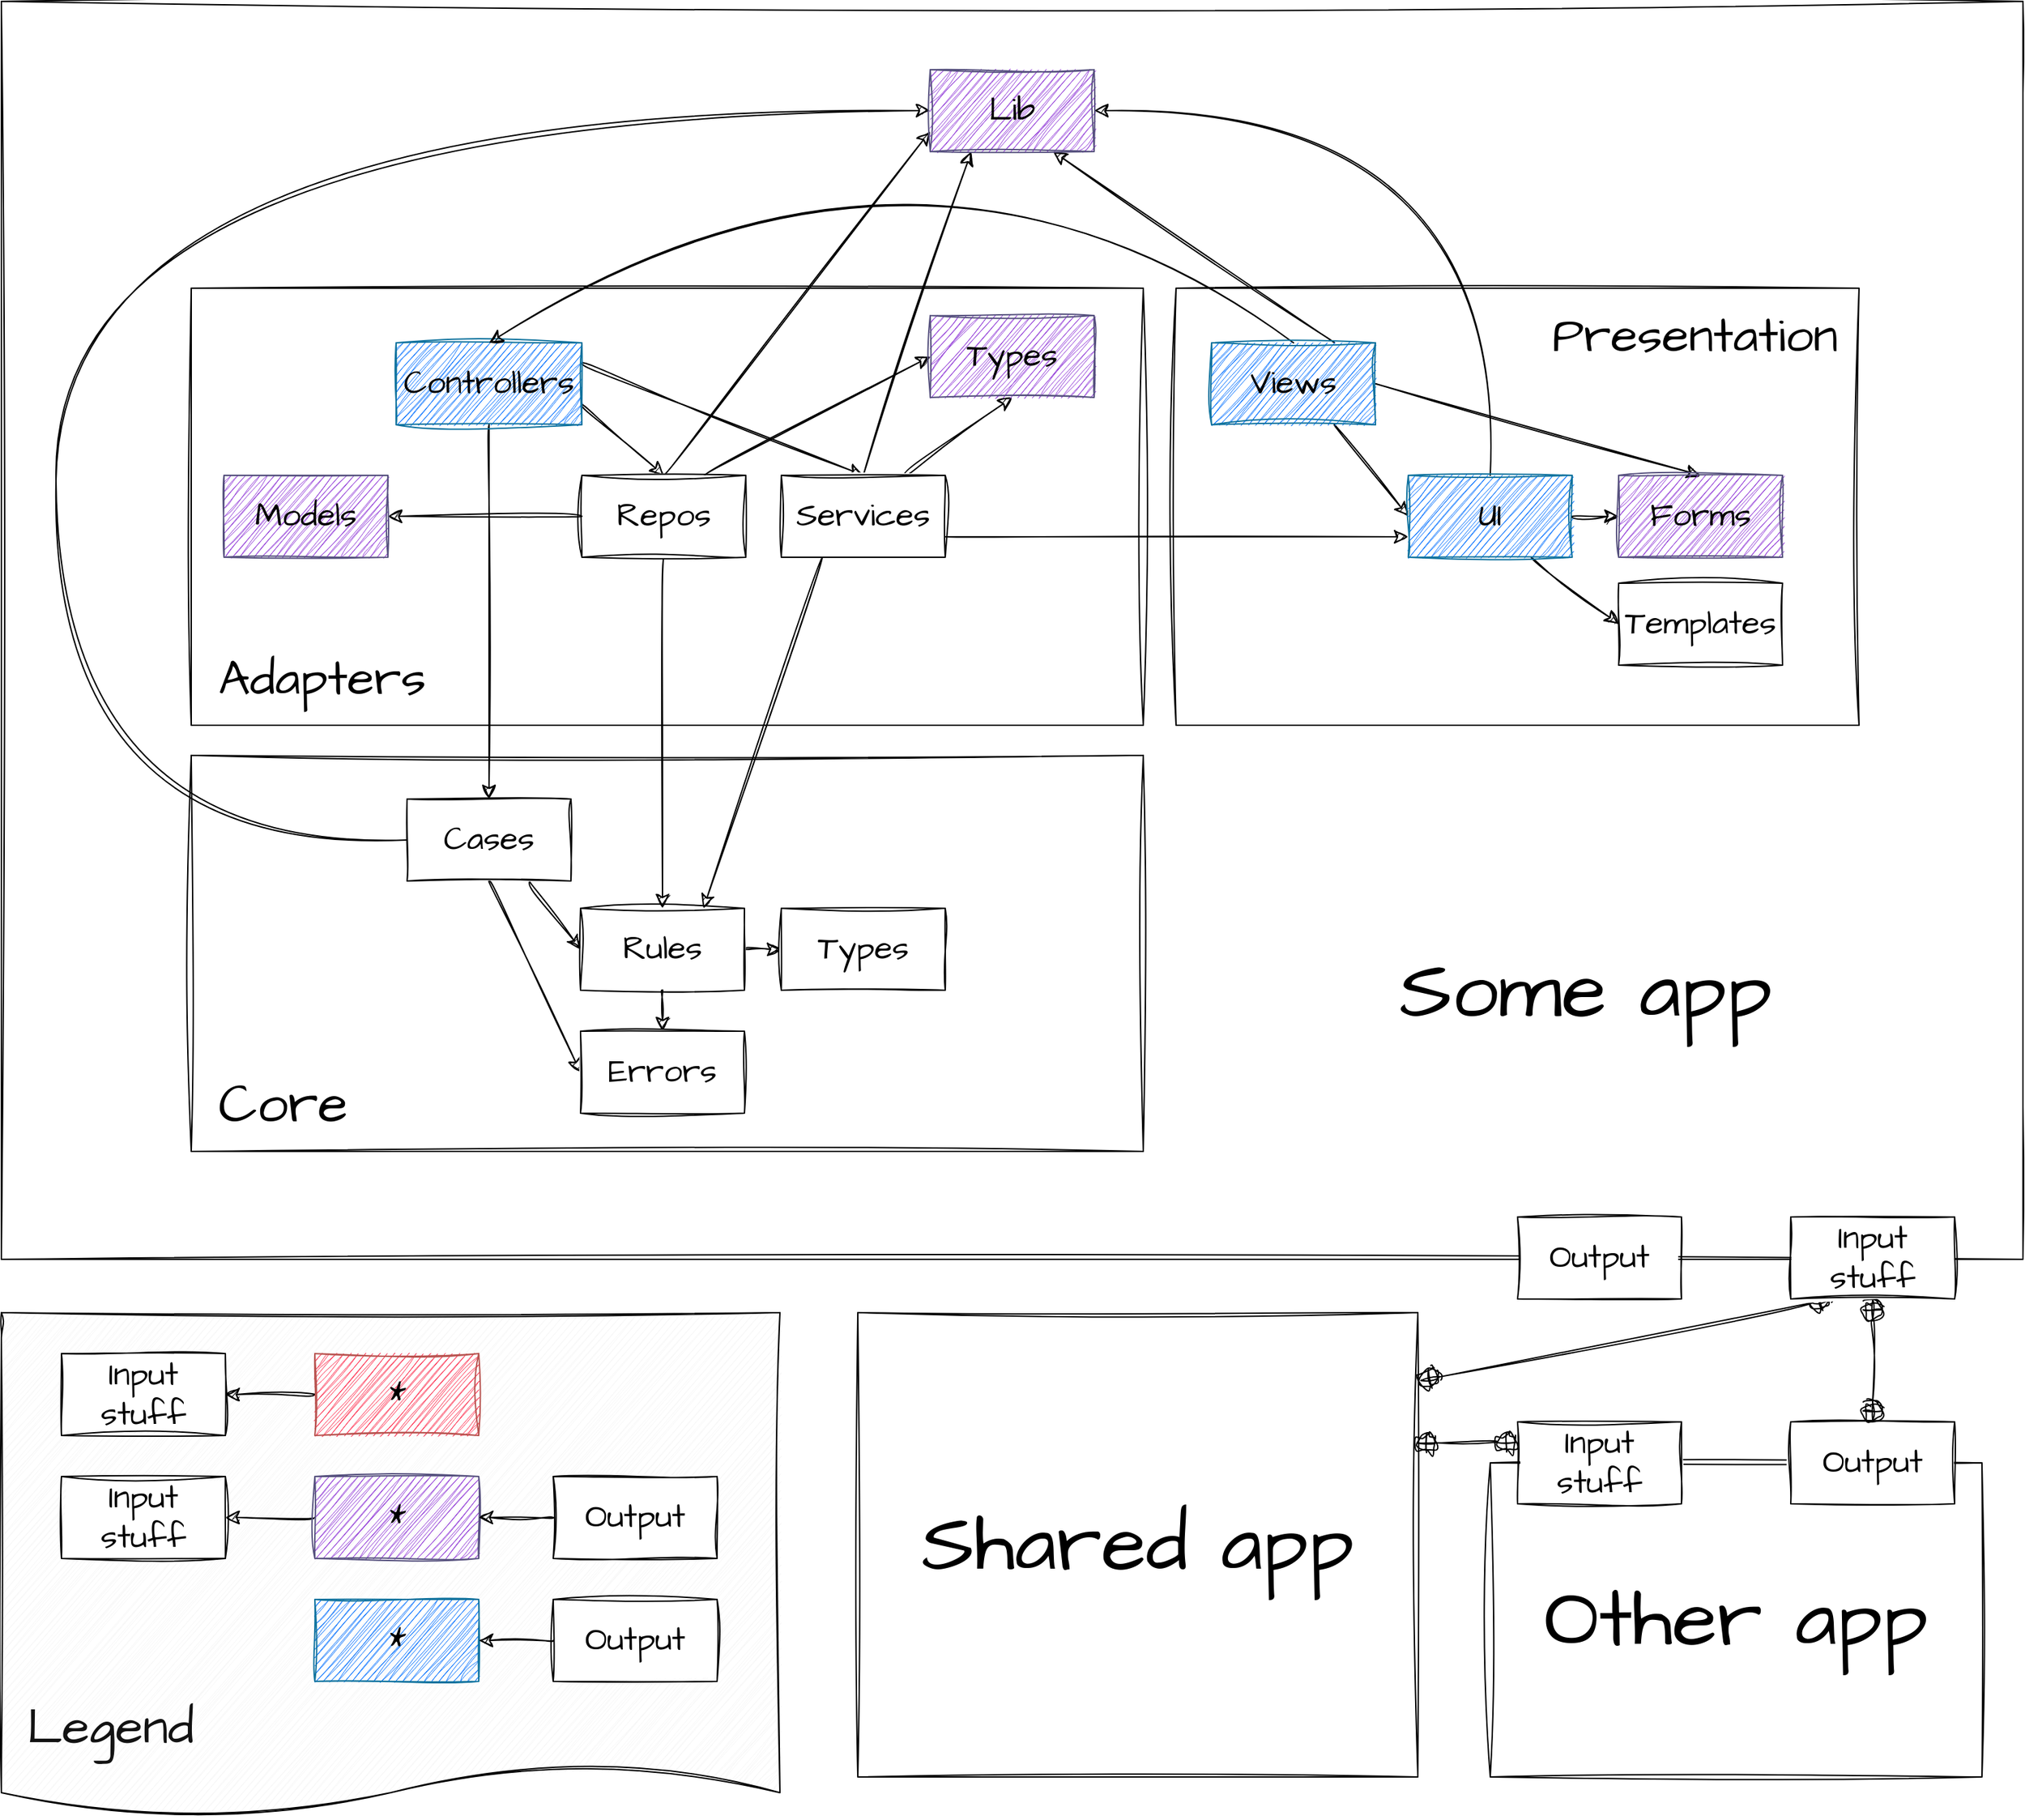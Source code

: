 <mxfile version="23.1.6" type="device">
  <diagram name="Страница — 1" id="mVnU4jTq70OQOzZevwu1">
    <mxGraphModel dx="2587" dy="1306" grid="1" gridSize="10" guides="1" tooltips="1" connect="1" arrows="1" fold="1" page="1" pageScale="1" pageWidth="827" pageHeight="1169" background="none" math="0" shadow="0">
      <root>
        <mxCell id="0" />
        <mxCell id="1" parent="0" />
        <mxCell id="TKcfGHtTZ0yKfoIuQ_Uf-179" value="" style="rounded=0;whiteSpace=wrap;html=1;hachureGap=4;sketch=1;curveFitting=1;jiggle=2;" parent="1" vertex="1">
          <mxGeometry x="-160" y="1120" width="1480" height="921" as="geometry" />
        </mxCell>
        <mxCell id="TKcfGHtTZ0yKfoIuQ_Uf-108" value="" style="rounded=0;whiteSpace=wrap;html=1;hachureGap=4;sketch=1;curveFitting=1;jiggle=2;" parent="1" vertex="1">
          <mxGeometry x="700" y="1330" width="500" height="320" as="geometry" />
        </mxCell>
        <mxCell id="TKcfGHtTZ0yKfoIuQ_Uf-106" value="" style="rounded=0;whiteSpace=wrap;html=1;hachureGap=4;sketch=1;curveFitting=1;jiggle=2;" parent="1" vertex="1">
          <mxGeometry x="-21" y="1330" width="697" height="320" as="geometry" />
        </mxCell>
        <mxCell id="TKcfGHtTZ0yKfoIuQ_Uf-49" value="" style="rounded=0;whiteSpace=wrap;html=1;hachureGap=4;sketch=1;curveFitting=1;jiggle=2;" parent="1" vertex="1">
          <mxGeometry x="-21" y="1672" width="697" height="290" as="geometry" />
        </mxCell>
        <mxCell id="TKcfGHtTZ0yKfoIuQ_Uf-29" style="edgeStyle=none;curved=1;rounded=0;hachureGap=4;orthogonalLoop=1;jettySize=auto;html=1;exitX=0.5;exitY=1;exitDx=0;exitDy=0;entryX=0.5;entryY=0;entryDx=0;entryDy=0;fontSize=12;startSize=8;endSize=8;sketch=1;curveFitting=1;jiggle=2;" parent="1" source="UX74rwGG2f7QxYB9D0yo-84" target="TKcfGHtTZ0yKfoIuQ_Uf-8" edge="1">
          <mxGeometry relative="1" as="geometry" />
        </mxCell>
        <mxCell id="TKcfGHtTZ0yKfoIuQ_Uf-30" style="edgeStyle=none;curved=1;rounded=0;hachureGap=4;orthogonalLoop=1;jettySize=auto;html=1;exitX=1;exitY=0.5;exitDx=0;exitDy=0;entryX=0;entryY=0.5;entryDx=0;entryDy=0;fontSize=12;startSize=8;endSize=8;sketch=1;curveFitting=1;jiggle=2;" parent="1" source="UX74rwGG2f7QxYB9D0yo-84" target="TKcfGHtTZ0yKfoIuQ_Uf-7" edge="1">
          <mxGeometry relative="1" as="geometry" />
        </mxCell>
        <mxCell id="UX74rwGG2f7QxYB9D0yo-84" value="Rules" style="rounded=0;whiteSpace=wrap;html=1;hachureGap=4;fontFamily=Architects Daughter;fontSource=https%3A%2F%2Ffonts.googleapis.com%2Fcss%3Ffamily%3DArchitects%2BDaughter;fontSize=24;sketch=1;curveFitting=1;jiggle=2;" parent="1" vertex="1">
          <mxGeometry x="264" y="1784" width="120" height="60" as="geometry" />
        </mxCell>
        <mxCell id="TKcfGHtTZ0yKfoIuQ_Uf-31" style="edgeStyle=none;curved=1;rounded=0;hachureGap=4;orthogonalLoop=1;jettySize=auto;html=1;exitX=0.5;exitY=1;exitDx=0;exitDy=0;entryX=0;entryY=0.5;entryDx=0;entryDy=0;fontSize=12;startSize=8;endSize=8;sketch=1;curveFitting=1;jiggle=2;" parent="1" source="UX74rwGG2f7QxYB9D0yo-86" target="TKcfGHtTZ0yKfoIuQ_Uf-8" edge="1">
          <mxGeometry relative="1" as="geometry" />
        </mxCell>
        <mxCell id="TKcfGHtTZ0yKfoIuQ_Uf-33" style="edgeStyle=none;curved=1;rounded=0;hachureGap=4;orthogonalLoop=1;jettySize=auto;html=1;exitX=0.75;exitY=1;exitDx=0;exitDy=0;entryX=0;entryY=0.5;entryDx=0;entryDy=0;fontSize=12;startSize=8;endSize=8;sketch=1;curveFitting=1;jiggle=2;" parent="1" source="UX74rwGG2f7QxYB9D0yo-86" target="UX74rwGG2f7QxYB9D0yo-84" edge="1">
          <mxGeometry relative="1" as="geometry" />
        </mxCell>
        <mxCell id="UX74rwGG2f7QxYB9D0yo-86" value="Cases" style="rounded=0;whiteSpace=wrap;html=1;hachureGap=4;fontFamily=Architects Daughter;fontSource=https%3A%2F%2Ffonts.googleapis.com%2Fcss%3Ffamily%3DArchitects%2BDaughter;fontSize=24;sketch=1;curveFitting=1;jiggle=2;" parent="1" vertex="1">
          <mxGeometry x="137" y="1704" width="120" height="60" as="geometry" />
        </mxCell>
        <mxCell id="TKcfGHtTZ0yKfoIuQ_Uf-40" style="edgeStyle=none;curved=1;rounded=0;hachureGap=4;orthogonalLoop=1;jettySize=auto;html=1;exitX=1;exitY=0.75;exitDx=0;exitDy=0;entryX=0.5;entryY=0;entryDx=0;entryDy=0;fontSize=12;startSize=8;endSize=8;sketch=1;curveFitting=1;jiggle=2;" parent="1" source="_jhVTj18RMerrXNWrsl8-9" target="TKcfGHtTZ0yKfoIuQ_Uf-2" edge="1">
          <mxGeometry relative="1" as="geometry" />
        </mxCell>
        <mxCell id="TKcfGHtTZ0yKfoIuQ_Uf-41" style="edgeStyle=none;curved=1;rounded=0;hachureGap=4;orthogonalLoop=1;jettySize=auto;html=1;exitX=1;exitY=0.25;exitDx=0;exitDy=0;entryX=0.5;entryY=0;entryDx=0;entryDy=0;fontSize=12;startSize=8;endSize=8;sketch=1;curveFitting=1;jiggle=2;" parent="1" source="_jhVTj18RMerrXNWrsl8-9" target="hDsHlZ-aKoO3E3blfvCy-31" edge="1">
          <mxGeometry relative="1" as="geometry" />
        </mxCell>
        <mxCell id="TKcfGHtTZ0yKfoIuQ_Uf-51" style="edgeStyle=none;curved=1;rounded=0;hachureGap=4;orthogonalLoop=1;jettySize=auto;html=1;exitX=0.5;exitY=1;exitDx=0;exitDy=0;entryX=0.5;entryY=0;entryDx=0;entryDy=0;fontSize=12;startSize=8;endSize=8;sketch=1;curveFitting=1;jiggle=2;" parent="1" source="_jhVTj18RMerrXNWrsl8-9" target="UX74rwGG2f7QxYB9D0yo-86" edge="1">
          <mxGeometry relative="1" as="geometry" />
        </mxCell>
        <mxCell id="_jhVTj18RMerrXNWrsl8-9" value="Controllers" style="rounded=0;whiteSpace=wrap;html=1;hachureGap=4;fontFamily=Architects Daughter;fontSource=https%3A%2F%2Ffonts.googleapis.com%2Fcss%3Ffamily%3DArchitects%2BDaughter;fontSize=24;fillColor=#0D76FF;strokeColor=#10739e;sketch=1;curveFitting=1;jiggle=2;" parent="1" vertex="1">
          <mxGeometry x="129" y="1370" width="136" height="60" as="geometry" />
        </mxCell>
        <mxCell id="TKcfGHtTZ0yKfoIuQ_Uf-55" style="edgeStyle=none;curved=1;rounded=0;hachureGap=4;orthogonalLoop=1;jettySize=auto;html=1;exitX=0.25;exitY=1;exitDx=0;exitDy=0;entryX=0.75;entryY=0;entryDx=0;entryDy=0;fontSize=12;startSize=8;endSize=8;sketch=1;curveFitting=1;jiggle=2;" parent="1" source="hDsHlZ-aKoO3E3blfvCy-31" target="UX74rwGG2f7QxYB9D0yo-84" edge="1">
          <mxGeometry relative="1" as="geometry" />
        </mxCell>
        <mxCell id="TKcfGHtTZ0yKfoIuQ_Uf-114" style="edgeStyle=none;curved=1;rounded=0;hachureGap=4;orthogonalLoop=1;jettySize=auto;html=1;exitX=0.75;exitY=0;exitDx=0;exitDy=0;entryX=0.5;entryY=1;entryDx=0;entryDy=0;fontSize=12;startSize=8;endSize=8;sketch=1;curveFitting=1;jiggle=2;" parent="1" source="hDsHlZ-aKoO3E3blfvCy-31" target="TKcfGHtTZ0yKfoIuQ_Uf-113" edge="1">
          <mxGeometry relative="1" as="geometry" />
        </mxCell>
        <mxCell id="TKcfGHtTZ0yKfoIuQ_Uf-125" style="edgeStyle=none;curved=1;rounded=0;hachureGap=4;orthogonalLoop=1;jettySize=auto;html=1;exitX=1;exitY=0.75;exitDx=0;exitDy=0;entryX=0;entryY=0.75;entryDx=0;entryDy=0;fontSize=12;startSize=8;endSize=8;sketch=1;curveFitting=1;jiggle=2;" parent="1" source="hDsHlZ-aKoO3E3blfvCy-31" target="TKcfGHtTZ0yKfoIuQ_Uf-71" edge="1">
          <mxGeometry relative="1" as="geometry" />
        </mxCell>
        <mxCell id="TKcfGHtTZ0yKfoIuQ_Uf-146" style="edgeStyle=none;curved=1;rounded=0;hachureGap=4;orthogonalLoop=1;jettySize=auto;html=1;exitX=0.5;exitY=0;exitDx=0;exitDy=0;entryX=0.25;entryY=1;entryDx=0;entryDy=0;fontSize=12;startSize=8;endSize=8;sketch=1;curveFitting=1;jiggle=2;" parent="1" source="hDsHlZ-aKoO3E3blfvCy-31" target="TKcfGHtTZ0yKfoIuQ_Uf-134" edge="1">
          <mxGeometry relative="1" as="geometry" />
        </mxCell>
        <mxCell id="hDsHlZ-aKoO3E3blfvCy-31" value="Services" style="rounded=0;whiteSpace=wrap;html=1;hachureGap=4;fontFamily=Architects Daughter;fontSource=https%3A%2F%2Ffonts.googleapis.com%2Fcss%3Ffamily%3DArchitects%2BDaughter;fontSize=24;sketch=1;curveFitting=1;jiggle=2;" parent="1" vertex="1">
          <mxGeometry x="411" y="1467" width="120" height="60" as="geometry" />
        </mxCell>
        <mxCell id="TKcfGHtTZ0yKfoIuQ_Uf-52" style="edgeStyle=none;curved=1;rounded=0;hachureGap=4;orthogonalLoop=1;jettySize=auto;html=1;exitX=0.5;exitY=1;exitDx=0;exitDy=0;entryX=0.5;entryY=0;entryDx=0;entryDy=0;fontSize=12;startSize=8;endSize=8;sketch=1;curveFitting=1;jiggle=2;" parent="1" source="TKcfGHtTZ0yKfoIuQ_Uf-2" target="UX74rwGG2f7QxYB9D0yo-84" edge="1">
          <mxGeometry relative="1" as="geometry" />
        </mxCell>
        <mxCell id="TKcfGHtTZ0yKfoIuQ_Uf-115" style="edgeStyle=none;curved=1;rounded=0;hachureGap=4;orthogonalLoop=1;jettySize=auto;html=1;exitX=0.75;exitY=0;exitDx=0;exitDy=0;entryX=0;entryY=0.5;entryDx=0;entryDy=0;fontSize=12;startSize=8;endSize=8;sketch=1;curveFitting=1;jiggle=2;" parent="1" source="TKcfGHtTZ0yKfoIuQ_Uf-2" target="TKcfGHtTZ0yKfoIuQ_Uf-113" edge="1">
          <mxGeometry relative="1" as="geometry" />
        </mxCell>
        <mxCell id="TKcfGHtTZ0yKfoIuQ_Uf-124" style="edgeStyle=none;curved=1;rounded=0;hachureGap=4;orthogonalLoop=1;jettySize=auto;html=1;exitX=0;exitY=0.5;exitDx=0;exitDy=0;entryX=1;entryY=0.5;entryDx=0;entryDy=0;fontSize=12;startSize=8;endSize=8;sketch=1;curveFitting=1;jiggle=2;" parent="1" source="TKcfGHtTZ0yKfoIuQ_Uf-2" target="TKcfGHtTZ0yKfoIuQ_Uf-90" edge="1">
          <mxGeometry relative="1" as="geometry" />
        </mxCell>
        <mxCell id="TKcfGHtTZ0yKfoIuQ_Uf-139" style="edgeStyle=none;curved=1;rounded=0;hachureGap=4;orthogonalLoop=1;jettySize=auto;html=1;exitX=0.5;exitY=0;exitDx=0;exitDy=0;entryX=0;entryY=0.75;entryDx=0;entryDy=0;fontSize=12;startSize=8;endSize=8;sketch=1;curveFitting=1;jiggle=2;" parent="1" source="TKcfGHtTZ0yKfoIuQ_Uf-2" target="TKcfGHtTZ0yKfoIuQ_Uf-134" edge="1">
          <mxGeometry relative="1" as="geometry" />
        </mxCell>
        <mxCell id="TKcfGHtTZ0yKfoIuQ_Uf-2" value="Repos" style="rounded=0;whiteSpace=wrap;html=1;hachureGap=4;fontFamily=Architects Daughter;fontSource=https%3A%2F%2Ffonts.googleapis.com%2Fcss%3Ffamily%3DArchitects%2BDaughter;fontSize=24;sketch=1;curveFitting=1;jiggle=2;" parent="1" vertex="1">
          <mxGeometry x="265" y="1467" width="120" height="60" as="geometry" />
        </mxCell>
        <mxCell id="TKcfGHtTZ0yKfoIuQ_Uf-7" value="Types" style="rounded=0;whiteSpace=wrap;html=1;hachureGap=4;fontFamily=Architects Daughter;fontSource=https%3A%2F%2Ffonts.googleapis.com%2Fcss%3Ffamily%3DArchitects%2BDaughter;fontSize=24;sketch=1;curveFitting=1;jiggle=2;" parent="1" vertex="1">
          <mxGeometry x="411" y="1784" width="120" height="60" as="geometry" />
        </mxCell>
        <mxCell id="TKcfGHtTZ0yKfoIuQ_Uf-8" value="Errors" style="rounded=0;whiteSpace=wrap;html=1;hachureGap=4;fontFamily=Architects Daughter;fontSource=https%3A%2F%2Ffonts.googleapis.com%2Fcss%3Ffamily%3DArchitects%2BDaughter;fontSize=24;sketch=1;curveFitting=1;jiggle=2;" parent="1" vertex="1">
          <mxGeometry x="264" y="1874" width="120" height="60" as="geometry" />
        </mxCell>
        <mxCell id="TKcfGHtTZ0yKfoIuQ_Uf-50" value="Core" style="text;html=1;align=left;verticalAlign=middle;whiteSpace=wrap;rounded=0;fontSize=40;fontFamily=Architects Daughter;fontSource=https%3A%2F%2Ffonts.googleapis.com%2Fcss%3Ffamily%3DArchitects%2BDaughter;sketch=1;curveFitting=1;jiggle=2;" parent="1" vertex="1">
          <mxGeometry x="-3.5" y="1913" width="60" height="30" as="geometry" />
        </mxCell>
        <mxCell id="TKcfGHtTZ0yKfoIuQ_Uf-76" style="edgeStyle=none;curved=1;rounded=0;hachureGap=4;orthogonalLoop=1;jettySize=auto;html=1;exitX=0.75;exitY=1;exitDx=0;exitDy=0;entryX=0;entryY=0.5;entryDx=0;entryDy=0;fontSize=12;startSize=8;endSize=8;sketch=1;curveFitting=1;jiggle=2;" parent="1" source="TKcfGHtTZ0yKfoIuQ_Uf-62" target="TKcfGHtTZ0yKfoIuQ_Uf-71" edge="1">
          <mxGeometry relative="1" as="geometry" />
        </mxCell>
        <mxCell id="TKcfGHtTZ0yKfoIuQ_Uf-77" style="edgeStyle=none;curved=1;rounded=0;hachureGap=4;orthogonalLoop=1;jettySize=auto;html=1;exitX=1;exitY=0.5;exitDx=0;exitDy=0;entryX=0.5;entryY=0;entryDx=0;entryDy=0;fontSize=12;startSize=8;endSize=8;sketch=1;curveFitting=1;jiggle=2;" parent="1" source="TKcfGHtTZ0yKfoIuQ_Uf-62" target="TKcfGHtTZ0yKfoIuQ_Uf-73" edge="1">
          <mxGeometry relative="1" as="geometry" />
        </mxCell>
        <mxCell id="TKcfGHtTZ0yKfoIuQ_Uf-83" style="edgeStyle=none;curved=1;rounded=0;hachureGap=4;orthogonalLoop=1;jettySize=auto;html=1;exitX=0.5;exitY=0;exitDx=0;exitDy=0;entryX=0.5;entryY=0;entryDx=0;entryDy=0;fontSize=12;startSize=8;endSize=8;sketch=1;curveFitting=1;jiggle=2;" parent="1" source="TKcfGHtTZ0yKfoIuQ_Uf-62" target="_jhVTj18RMerrXNWrsl8-9" edge="1">
          <mxGeometry relative="1" as="geometry">
            <Array as="points">
              <mxPoint x="520" y="1170" />
            </Array>
          </mxGeometry>
        </mxCell>
        <mxCell id="TKcfGHtTZ0yKfoIuQ_Uf-137" style="edgeStyle=none;curved=1;rounded=0;hachureGap=4;orthogonalLoop=1;jettySize=auto;html=1;exitX=0.75;exitY=0;exitDx=0;exitDy=0;entryX=0.75;entryY=1;entryDx=0;entryDy=0;fontSize=12;startSize=8;endSize=8;sketch=1;curveFitting=1;jiggle=2;" parent="1" source="TKcfGHtTZ0yKfoIuQ_Uf-62" target="TKcfGHtTZ0yKfoIuQ_Uf-134" edge="1">
          <mxGeometry relative="1" as="geometry" />
        </mxCell>
        <mxCell id="TKcfGHtTZ0yKfoIuQ_Uf-62" value="Views" style="rounded=0;whiteSpace=wrap;html=1;hachureGap=4;fontFamily=Architects Daughter;fontSource=https%3A%2F%2Ffonts.googleapis.com%2Fcss%3Ffamily%3DArchitects%2BDaughter;fontSize=24;fillColor=#0D76FF;strokeColor=#10739e;sketch=1;curveFitting=1;jiggle=2;" parent="1" vertex="1">
          <mxGeometry x="726" y="1370" width="120" height="60" as="geometry" />
        </mxCell>
        <mxCell id="TKcfGHtTZ0yKfoIuQ_Uf-138" style="edgeStyle=none;curved=1;rounded=0;hachureGap=4;orthogonalLoop=1;jettySize=auto;html=1;exitX=0;exitY=0.5;exitDx=0;exitDy=0;entryX=0;entryY=0.5;entryDx=0;entryDy=0;fontSize=12;startSize=8;endSize=8;sketch=1;curveFitting=1;jiggle=2;" parent="1" source="UX74rwGG2f7QxYB9D0yo-86" target="TKcfGHtTZ0yKfoIuQ_Uf-134" edge="1">
          <mxGeometry relative="1" as="geometry">
            <Array as="points">
              <mxPoint x="-120" y="1742" />
              <mxPoint x="-120" y="1200" />
            </Array>
            <mxPoint x="3" y="1822.0" as="sourcePoint" />
          </mxGeometry>
        </mxCell>
        <mxCell id="TKcfGHtTZ0yKfoIuQ_Uf-70" value="Adapters" style="text;html=1;align=left;verticalAlign=middle;whiteSpace=wrap;rounded=0;fontSize=36;fontFamily=Architects Daughter;fontSource=https%3A%2F%2Ffonts.googleapis.com%2Fcss%3Ffamily%3DArchitects%2BDaughter;sketch=1;curveFitting=1;jiggle=2;" parent="1" vertex="1">
          <mxGeometry x="-3.5" y="1601" width="60" height="30" as="geometry" />
        </mxCell>
        <mxCell id="TKcfGHtTZ0yKfoIuQ_Uf-84" style="edgeStyle=none;curved=1;rounded=0;hachureGap=4;orthogonalLoop=1;jettySize=auto;html=1;exitX=1;exitY=0.5;exitDx=0;exitDy=0;entryX=0;entryY=0.5;entryDx=0;entryDy=0;fontSize=12;startSize=8;endSize=8;sketch=1;curveFitting=1;jiggle=2;" parent="1" source="TKcfGHtTZ0yKfoIuQ_Uf-71" target="TKcfGHtTZ0yKfoIuQ_Uf-73" edge="1">
          <mxGeometry relative="1" as="geometry" />
        </mxCell>
        <mxCell id="TKcfGHtTZ0yKfoIuQ_Uf-123" style="edgeStyle=none;curved=1;rounded=0;hachureGap=4;orthogonalLoop=1;jettySize=auto;html=1;exitX=0.75;exitY=1;exitDx=0;exitDy=0;entryX=0;entryY=0.5;entryDx=0;entryDy=0;fontSize=12;startSize=8;endSize=8;sketch=1;curveFitting=1;jiggle=2;" parent="1" source="TKcfGHtTZ0yKfoIuQ_Uf-71" target="TKcfGHtTZ0yKfoIuQ_Uf-121" edge="1">
          <mxGeometry relative="1" as="geometry" />
        </mxCell>
        <mxCell id="TKcfGHtTZ0yKfoIuQ_Uf-136" style="edgeStyle=none;curved=1;rounded=0;hachureGap=4;orthogonalLoop=1;jettySize=auto;html=1;exitX=0.5;exitY=0;exitDx=0;exitDy=0;entryX=1;entryY=0.5;entryDx=0;entryDy=0;fontSize=12;startSize=8;endSize=8;sketch=1;curveFitting=1;jiggle=2;" parent="1" source="TKcfGHtTZ0yKfoIuQ_Uf-71" target="TKcfGHtTZ0yKfoIuQ_Uf-134" edge="1">
          <mxGeometry relative="1" as="geometry">
            <Array as="points">
              <mxPoint x="940" y="1200" />
            </Array>
          </mxGeometry>
        </mxCell>
        <mxCell id="TKcfGHtTZ0yKfoIuQ_Uf-71" value="UI" style="rounded=0;whiteSpace=wrap;html=1;hachureGap=4;fontFamily=Architects Daughter;fontSource=https%3A%2F%2Ffonts.googleapis.com%2Fcss%3Ffamily%3DArchitects%2BDaughter;fontSize=24;fillColor=#0D76FF;strokeColor=#10739e;sketch=1;curveFitting=1;jiggle=2;" parent="1" vertex="1">
          <mxGeometry x="870" y="1467" width="120" height="60" as="geometry" />
        </mxCell>
        <mxCell id="TKcfGHtTZ0yKfoIuQ_Uf-73" value="Forms" style="rounded=0;whiteSpace=wrap;html=1;hachureGap=4;fontFamily=Architects Daughter;fontSource=https%3A%2F%2Ffonts.googleapis.com%2Fcss%3Ffamily%3DArchitects%2BDaughter;fontSize=24;fillColor=#943FD9;strokeColor=#56517e;sketch=1;curveFitting=1;jiggle=2;" parent="1" vertex="1">
          <mxGeometry x="1024" y="1467" width="120" height="60" as="geometry" />
        </mxCell>
        <mxCell id="TKcfGHtTZ0yKfoIuQ_Uf-90" value="Models" style="rounded=0;whiteSpace=wrap;html=1;hachureGap=4;fontFamily=Architects Daughter;fontSource=https%3A%2F%2Ffonts.googleapis.com%2Fcss%3Ffamily%3DArchitects%2BDaughter;fontSize=24;glass=0;fillColor=#943FD9;strokeColor=#56517e;sketch=1;curveFitting=1;jiggle=2;" parent="1" vertex="1">
          <mxGeometry x="3" y="1467" width="120" height="60" as="geometry" />
        </mxCell>
        <mxCell id="TKcfGHtTZ0yKfoIuQ_Uf-111" value="Presentation" style="text;html=1;align=center;verticalAlign=middle;whiteSpace=wrap;rounded=0;fontSize=36;fontFamily=Architects Daughter;fontSource=https%3A%2F%2Ffonts.googleapis.com%2Fcss%3Ffamily%3DArchitects%2BDaughter;sketch=1;curveFitting=1;jiggle=2;" parent="1" vertex="1">
          <mxGeometry x="1050" y="1350" width="60" height="30" as="geometry" />
        </mxCell>
        <mxCell id="TKcfGHtTZ0yKfoIuQ_Uf-113" value="Types" style="rounded=0;whiteSpace=wrap;html=1;hachureGap=4;fontFamily=Architects Daughter;fontSource=https%3A%2F%2Ffonts.googleapis.com%2Fcss%3Ffamily%3DArchitects%2BDaughter;fontSize=24;fillColor=#943FD9;strokeColor=#56517e;sketch=1;curveFitting=1;jiggle=2;" parent="1" vertex="1">
          <mxGeometry x="520" y="1350" width="120" height="60" as="geometry" />
        </mxCell>
        <mxCell id="TKcfGHtTZ0yKfoIuQ_Uf-121" value="Templates" style="rounded=0;whiteSpace=wrap;html=1;hachureGap=4;fontFamily=Architects Daughter;fontSource=https%3A%2F%2Ffonts.googleapis.com%2Fcss%3Ffamily%3DArchitects%2BDaughter;fontSize=24;sketch=1;curveFitting=1;jiggle=2;" parent="1" vertex="1">
          <mxGeometry x="1024" y="1546" width="120" height="60" as="geometry" />
        </mxCell>
        <mxCell id="TKcfGHtTZ0yKfoIuQ_Uf-134" value="Lib" style="rounded=0;whiteSpace=wrap;html=1;hachureGap=4;fontFamily=Architects Daughter;fontSource=https%3A%2F%2Ffonts.googleapis.com%2Fcss%3Ffamily%3DArchitects%2BDaughter;fontSize=24;fillColor=#943FD9;strokeColor=#56517e;sketch=1;curveFitting=1;jiggle=2;" parent="1" vertex="1">
          <mxGeometry x="520" y="1170" width="120" height="60" as="geometry" />
        </mxCell>
        <mxCell id="TKcfGHtTZ0yKfoIuQ_Uf-221" style="edgeStyle=none;curved=1;rounded=0;hachureGap=4;orthogonalLoop=1;jettySize=auto;html=1;exitX=0.5;exitY=1;exitDx=0;exitDy=0;entryX=0.5;entryY=0;entryDx=0;entryDy=0;fontSize=12;startSize=6;endSize=6;endArrow=circlePlus;endFill=0;startArrow=circlePlus;startFill=0;sketch=1;curveFitting=1;jiggle=2;" parent="1" source="TKcfGHtTZ0yKfoIuQ_Uf-211" target="TKcfGHtTZ0yKfoIuQ_Uf-215" edge="1">
          <mxGeometry relative="1" as="geometry" />
        </mxCell>
        <mxCell id="TKcfGHtTZ0yKfoIuQ_Uf-226" style="edgeStyle=none;curved=1;rounded=0;hachureGap=4;orthogonalLoop=1;jettySize=auto;html=1;exitX=0.25;exitY=1;exitDx=0;exitDy=0;fontSize=12;endArrow=circlePlus;endFill=0;entryX=1.003;entryY=0.147;entryDx=0;entryDy=0;entryPerimeter=0;startArrow=circlePlus;startFill=0;sketch=1;curveFitting=1;jiggle=2;" parent="1" source="TKcfGHtTZ0yKfoIuQ_Uf-211" target="TKcfGHtTZ0yKfoIuQ_Uf-213" edge="1">
          <mxGeometry relative="1" as="geometry">
            <mxPoint x="880" y="2170" as="targetPoint" />
          </mxGeometry>
        </mxCell>
        <mxCell id="TKcfGHtTZ0yKfoIuQ_Uf-211" value="Input stuff" style="rounded=0;whiteSpace=wrap;html=1;hachureGap=4;fontFamily=Architects Daughter;fontSource=https%3A%2F%2Ffonts.googleapis.com%2Fcss%3Ffamily%3DArchitects%2BDaughter;fontSize=24;sketch=1;curveFitting=1;jiggle=2;" parent="1" vertex="1">
          <mxGeometry x="1150" y="2010" width="120" height="60" as="geometry" />
        </mxCell>
        <mxCell id="TKcfGHtTZ0yKfoIuQ_Uf-212" value="Output" style="rounded=0;whiteSpace=wrap;html=1;hachureGap=4;fontFamily=Architects Daughter;fontSource=https%3A%2F%2Ffonts.googleapis.com%2Fcss%3Ffamily%3DArchitects%2BDaughter;fontSize=24;sketch=1;curveFitting=1;jiggle=2;" parent="1" vertex="1">
          <mxGeometry x="950" y="2010" width="120" height="60" as="geometry" />
        </mxCell>
        <mxCell id="TKcfGHtTZ0yKfoIuQ_Uf-213" value="Shared app" style="rounded=0;whiteSpace=wrap;html=1;hachureGap=4;fontSize=60;fontFamily=Architects Daughter;fontSource=https%3A%2F%2Ffonts.googleapis.com%2Fcss%3Ffamily%3DArchitects%2BDaughter;sketch=1;curveFitting=1;jiggle=2;" parent="1" vertex="1">
          <mxGeometry x="467" y="2080" width="410" height="340" as="geometry" />
        </mxCell>
        <mxCell id="TKcfGHtTZ0yKfoIuQ_Uf-214" value="&lt;font style=&quot;font-size: 60px;&quot;&gt;Other app&lt;/font&gt;" style="rounded=0;whiteSpace=wrap;html=1;hachureGap=4;fontFamily=Architects Daughter;fontSource=https%3A%2F%2Ffonts.googleapis.com%2Fcss%3Ffamily%3DArchitects%2BDaughter;fontSize=60;sketch=1;curveFitting=1;jiggle=2;" parent="1" vertex="1">
          <mxGeometry x="930" y="2190" width="360" height="230" as="geometry" />
        </mxCell>
        <mxCell id="TKcfGHtTZ0yKfoIuQ_Uf-215" value="Output" style="rounded=0;whiteSpace=wrap;html=1;hachureGap=4;fontFamily=Architects Daughter;fontSource=https%3A%2F%2Ffonts.googleapis.com%2Fcss%3Ffamily%3DArchitects%2BDaughter;fontSize=24;sketch=1;curveFitting=1;jiggle=2;" parent="1" vertex="1">
          <mxGeometry x="1150" y="2160" width="120" height="60" as="geometry" />
        </mxCell>
        <mxCell id="TKcfGHtTZ0yKfoIuQ_Uf-216" value="Input stuff" style="rounded=0;whiteSpace=wrap;html=1;hachureGap=4;fontFamily=Architects Daughter;fontSource=https%3A%2F%2Ffonts.googleapis.com%2Fcss%3Ffamily%3DArchitects%2BDaughter;fontSize=24;sketch=1;curveFitting=1;jiggle=2;" parent="1" vertex="1">
          <mxGeometry x="950" y="2160" width="120" height="60" as="geometry" />
        </mxCell>
        <mxCell id="TKcfGHtTZ0yKfoIuQ_Uf-223" style="edgeStyle=none;curved=1;rounded=0;hachureGap=4;orthogonalLoop=1;jettySize=auto;html=1;exitX=0;exitY=0.25;exitDx=0;exitDy=0;entryX=0.996;entryY=0.281;entryDx=0;entryDy=0;entryPerimeter=0;fontSize=12;startSize=6;endSize=6;endArrow=circlePlus;endFill=0;startArrow=circlePlus;startFill=0;sketch=1;curveFitting=1;jiggle=2;" parent="1" source="TKcfGHtTZ0yKfoIuQ_Uf-216" target="TKcfGHtTZ0yKfoIuQ_Uf-213" edge="1">
          <mxGeometry relative="1" as="geometry" />
        </mxCell>
        <mxCell id="TKcfGHtTZ0yKfoIuQ_Uf-227" value="Some app" style="text;html=1;align=center;verticalAlign=middle;whiteSpace=wrap;rounded=0;fontSize=60;fontFamily=Architects Daughter;fontSource=https%3A%2F%2Ffonts.googleapis.com%2Fcss%3Ffamily%3DArchitects%2BDaughter;sketch=1;curveFitting=1;jiggle=2;" parent="1" vertex="1">
          <mxGeometry x="810" y="1830" width="380" height="30" as="geometry" />
        </mxCell>
        <mxCell id="TKcfGHtTZ0yKfoIuQ_Uf-176" value="" style="shape=document;whiteSpace=wrap;html=1;boundedLbl=1;hachureGap=4;size=0.1;fillColor=#F7F7F7;container=0;rounded=0;sketch=1;curveFitting=1;jiggle=2;" parent="1" vertex="1">
          <mxGeometry x="-160" y="2080" width="570" height="370" as="geometry" />
        </mxCell>
        <mxCell id="TKcfGHtTZ0yKfoIuQ_Uf-160" value="Output" style="rounded=0;whiteSpace=wrap;html=1;hachureGap=4;fontFamily=Architects Daughter;fontSource=https%3A%2F%2Ffonts.googleapis.com%2Fcss%3Ffamily%3DArchitects%2BDaughter;fontSize=24;container=0;sketch=1;curveFitting=1;jiggle=2;" parent="1" vertex="1">
          <mxGeometry x="244" y="2290" width="120" height="60" as="geometry" />
        </mxCell>
        <mxCell id="TKcfGHtTZ0yKfoIuQ_Uf-161" value="*" style="rounded=0;whiteSpace=wrap;html=1;hachureGap=4;fontFamily=Architects Daughter;fontSource=https%3A%2F%2Ffonts.googleapis.com%2Fcss%3Ffamily%3DArchitects%2BDaughter;fontSize=24;fillColor=#0D76FF;strokeColor=#10739e;container=0;sketch=1;curveFitting=1;jiggle=2;" parent="1" vertex="1">
          <mxGeometry x="69.5" y="2290" width="120" height="60" as="geometry" />
        </mxCell>
        <mxCell id="TKcfGHtTZ0yKfoIuQ_Uf-175" style="edgeStyle=none;curved=1;rounded=0;hachureGap=4;orthogonalLoop=1;jettySize=auto;html=1;exitX=0;exitY=0.5;exitDx=0;exitDy=0;entryX=1;entryY=0.5;entryDx=0;entryDy=0;fontSize=12;startSize=8;endSize=8;sketch=1;curveFitting=1;jiggle=2;" parent="1" source="TKcfGHtTZ0yKfoIuQ_Uf-160" target="TKcfGHtTZ0yKfoIuQ_Uf-161" edge="1">
          <mxGeometry relative="1" as="geometry" />
        </mxCell>
        <mxCell id="TKcfGHtTZ0yKfoIuQ_Uf-165" value="Input stuff" style="rounded=0;whiteSpace=wrap;html=1;hachureGap=4;fontFamily=Architects Daughter;fontSource=https%3A%2F%2Ffonts.googleapis.com%2Fcss%3Ffamily%3DArchitects%2BDaughter;fontSize=24;container=0;sketch=1;curveFitting=1;jiggle=2;" parent="1" vertex="1">
          <mxGeometry x="-116" y="2110" width="120" height="60" as="geometry" />
        </mxCell>
        <mxCell id="TKcfGHtTZ0yKfoIuQ_Uf-168" style="edgeStyle=none;curved=1;rounded=0;hachureGap=4;orthogonalLoop=1;jettySize=auto;html=1;exitX=0;exitY=0.5;exitDx=0;exitDy=0;entryX=1;entryY=0.5;entryDx=0;entryDy=0;fontSize=12;startSize=8;endSize=8;sketch=1;curveFitting=1;jiggle=2;" parent="1" source="TKcfGHtTZ0yKfoIuQ_Uf-167" target="TKcfGHtTZ0yKfoIuQ_Uf-165" edge="1">
          <mxGeometry relative="1" as="geometry" />
        </mxCell>
        <mxCell id="TKcfGHtTZ0yKfoIuQ_Uf-167" value="*" style="rounded=0;whiteSpace=wrap;html=1;hachureGap=4;fontFamily=Architects Daughter;fontSource=https%3A%2F%2Ffonts.googleapis.com%2Fcss%3Ffamily%3DArchitects%2BDaughter;fontSize=24;fillColor=#ff3352;strokeColor=#b85450;container=0;sketch=1;curveFitting=1;jiggle=2;" parent="1" vertex="1">
          <mxGeometry x="69.5" y="2110" width="120" height="60" as="geometry" />
        </mxCell>
        <mxCell id="TKcfGHtTZ0yKfoIuQ_Uf-170" value="Output" style="rounded=0;whiteSpace=wrap;html=1;hachureGap=4;fontFamily=Architects Daughter;fontSource=https%3A%2F%2Ffonts.googleapis.com%2Fcss%3Ffamily%3DArchitects%2BDaughter;fontSize=24;container=0;sketch=1;curveFitting=1;jiggle=2;" parent="1" vertex="1">
          <mxGeometry x="244" y="2200" width="120" height="60" as="geometry" />
        </mxCell>
        <mxCell id="TKcfGHtTZ0yKfoIuQ_Uf-171" value="Input stuff" style="rounded=0;whiteSpace=wrap;html=1;hachureGap=4;fontFamily=Architects Daughter;fontSource=https%3A%2F%2Ffonts.googleapis.com%2Fcss%3Ffamily%3DArchitects%2BDaughter;fontSize=24;container=0;sketch=1;curveFitting=1;jiggle=2;" parent="1" vertex="1">
          <mxGeometry x="-116" y="2200" width="120" height="60" as="geometry" />
        </mxCell>
        <mxCell id="TKcfGHtTZ0yKfoIuQ_Uf-173" style="edgeStyle=none;curved=1;rounded=0;hachureGap=4;orthogonalLoop=1;jettySize=auto;html=1;exitX=0;exitY=0.5;exitDx=0;exitDy=0;entryX=1;entryY=0.5;entryDx=0;entryDy=0;fontSize=12;startSize=8;endSize=8;sketch=1;curveFitting=1;jiggle=2;" parent="1" source="TKcfGHtTZ0yKfoIuQ_Uf-172" target="TKcfGHtTZ0yKfoIuQ_Uf-171" edge="1">
          <mxGeometry relative="1" as="geometry" />
        </mxCell>
        <mxCell id="TKcfGHtTZ0yKfoIuQ_Uf-172" value="*" style="rounded=0;whiteSpace=wrap;html=1;hachureGap=4;fontFamily=Architects Daughter;fontSource=https%3A%2F%2Ffonts.googleapis.com%2Fcss%3Ffamily%3DArchitects%2BDaughter;fontSize=24;fillColor=#943fd9;strokeColor=#56517e;container=0;sketch=1;curveFitting=1;jiggle=2;" parent="1" vertex="1">
          <mxGeometry x="69.5" y="2200" width="120" height="60" as="geometry" />
        </mxCell>
        <mxCell id="TKcfGHtTZ0yKfoIuQ_Uf-174" style="edgeStyle=none;curved=1;rounded=0;hachureGap=4;orthogonalLoop=1;jettySize=auto;html=1;exitX=0;exitY=0.5;exitDx=0;exitDy=0;entryX=1;entryY=0.5;entryDx=0;entryDy=0;fontSize=12;startSize=8;endSize=8;sketch=1;curveFitting=1;jiggle=2;" parent="1" source="TKcfGHtTZ0yKfoIuQ_Uf-170" target="TKcfGHtTZ0yKfoIuQ_Uf-172" edge="1">
          <mxGeometry relative="1" as="geometry" />
        </mxCell>
        <mxCell id="TKcfGHtTZ0yKfoIuQ_Uf-177" value="Legend" style="text;html=1;align=center;verticalAlign=middle;whiteSpace=wrap;rounded=0;fontSize=37;horizontal=1;fontColor=#121212;container=0;fontFamily=Architects Daughter;fontSource=https%3A%2F%2Ffonts.googleapis.com%2Fcss%3Ffamily%3DArchitects%2BDaughter;sketch=1;curveFitting=1;jiggle=2;" parent="1" vertex="1">
          <mxGeometry x="-110" y="2370" width="60" height="30" as="geometry" />
        </mxCell>
      </root>
    </mxGraphModel>
  </diagram>
</mxfile>
